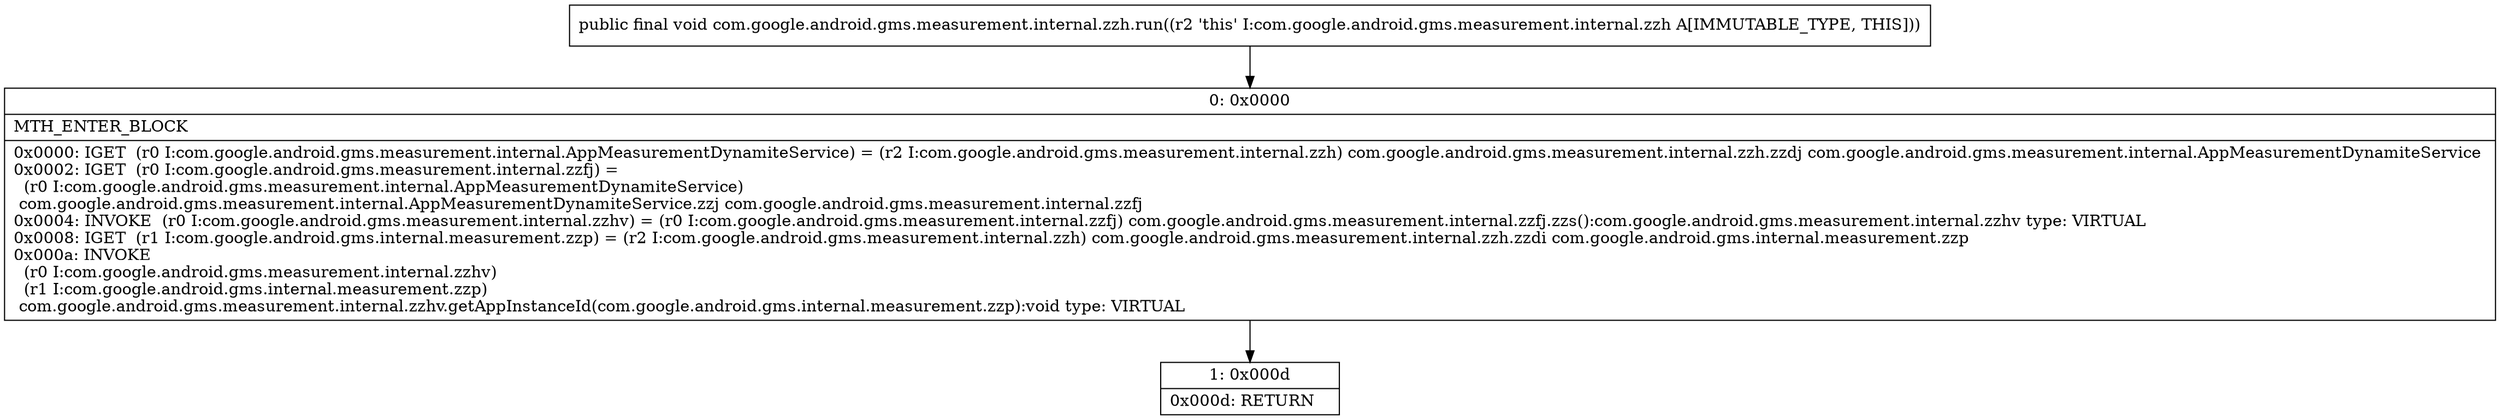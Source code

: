 digraph "CFG forcom.google.android.gms.measurement.internal.zzh.run()V" {
Node_0 [shape=record,label="{0\:\ 0x0000|MTH_ENTER_BLOCK\l|0x0000: IGET  (r0 I:com.google.android.gms.measurement.internal.AppMeasurementDynamiteService) = (r2 I:com.google.android.gms.measurement.internal.zzh) com.google.android.gms.measurement.internal.zzh.zzdj com.google.android.gms.measurement.internal.AppMeasurementDynamiteService \l0x0002: IGET  (r0 I:com.google.android.gms.measurement.internal.zzfj) = \l  (r0 I:com.google.android.gms.measurement.internal.AppMeasurementDynamiteService)\l com.google.android.gms.measurement.internal.AppMeasurementDynamiteService.zzj com.google.android.gms.measurement.internal.zzfj \l0x0004: INVOKE  (r0 I:com.google.android.gms.measurement.internal.zzhv) = (r0 I:com.google.android.gms.measurement.internal.zzfj) com.google.android.gms.measurement.internal.zzfj.zzs():com.google.android.gms.measurement.internal.zzhv type: VIRTUAL \l0x0008: IGET  (r1 I:com.google.android.gms.internal.measurement.zzp) = (r2 I:com.google.android.gms.measurement.internal.zzh) com.google.android.gms.measurement.internal.zzh.zzdi com.google.android.gms.internal.measurement.zzp \l0x000a: INVOKE  \l  (r0 I:com.google.android.gms.measurement.internal.zzhv)\l  (r1 I:com.google.android.gms.internal.measurement.zzp)\l com.google.android.gms.measurement.internal.zzhv.getAppInstanceId(com.google.android.gms.internal.measurement.zzp):void type: VIRTUAL \l}"];
Node_1 [shape=record,label="{1\:\ 0x000d|0x000d: RETURN   \l}"];
MethodNode[shape=record,label="{public final void com.google.android.gms.measurement.internal.zzh.run((r2 'this' I:com.google.android.gms.measurement.internal.zzh A[IMMUTABLE_TYPE, THIS])) }"];
MethodNode -> Node_0;
Node_0 -> Node_1;
}

